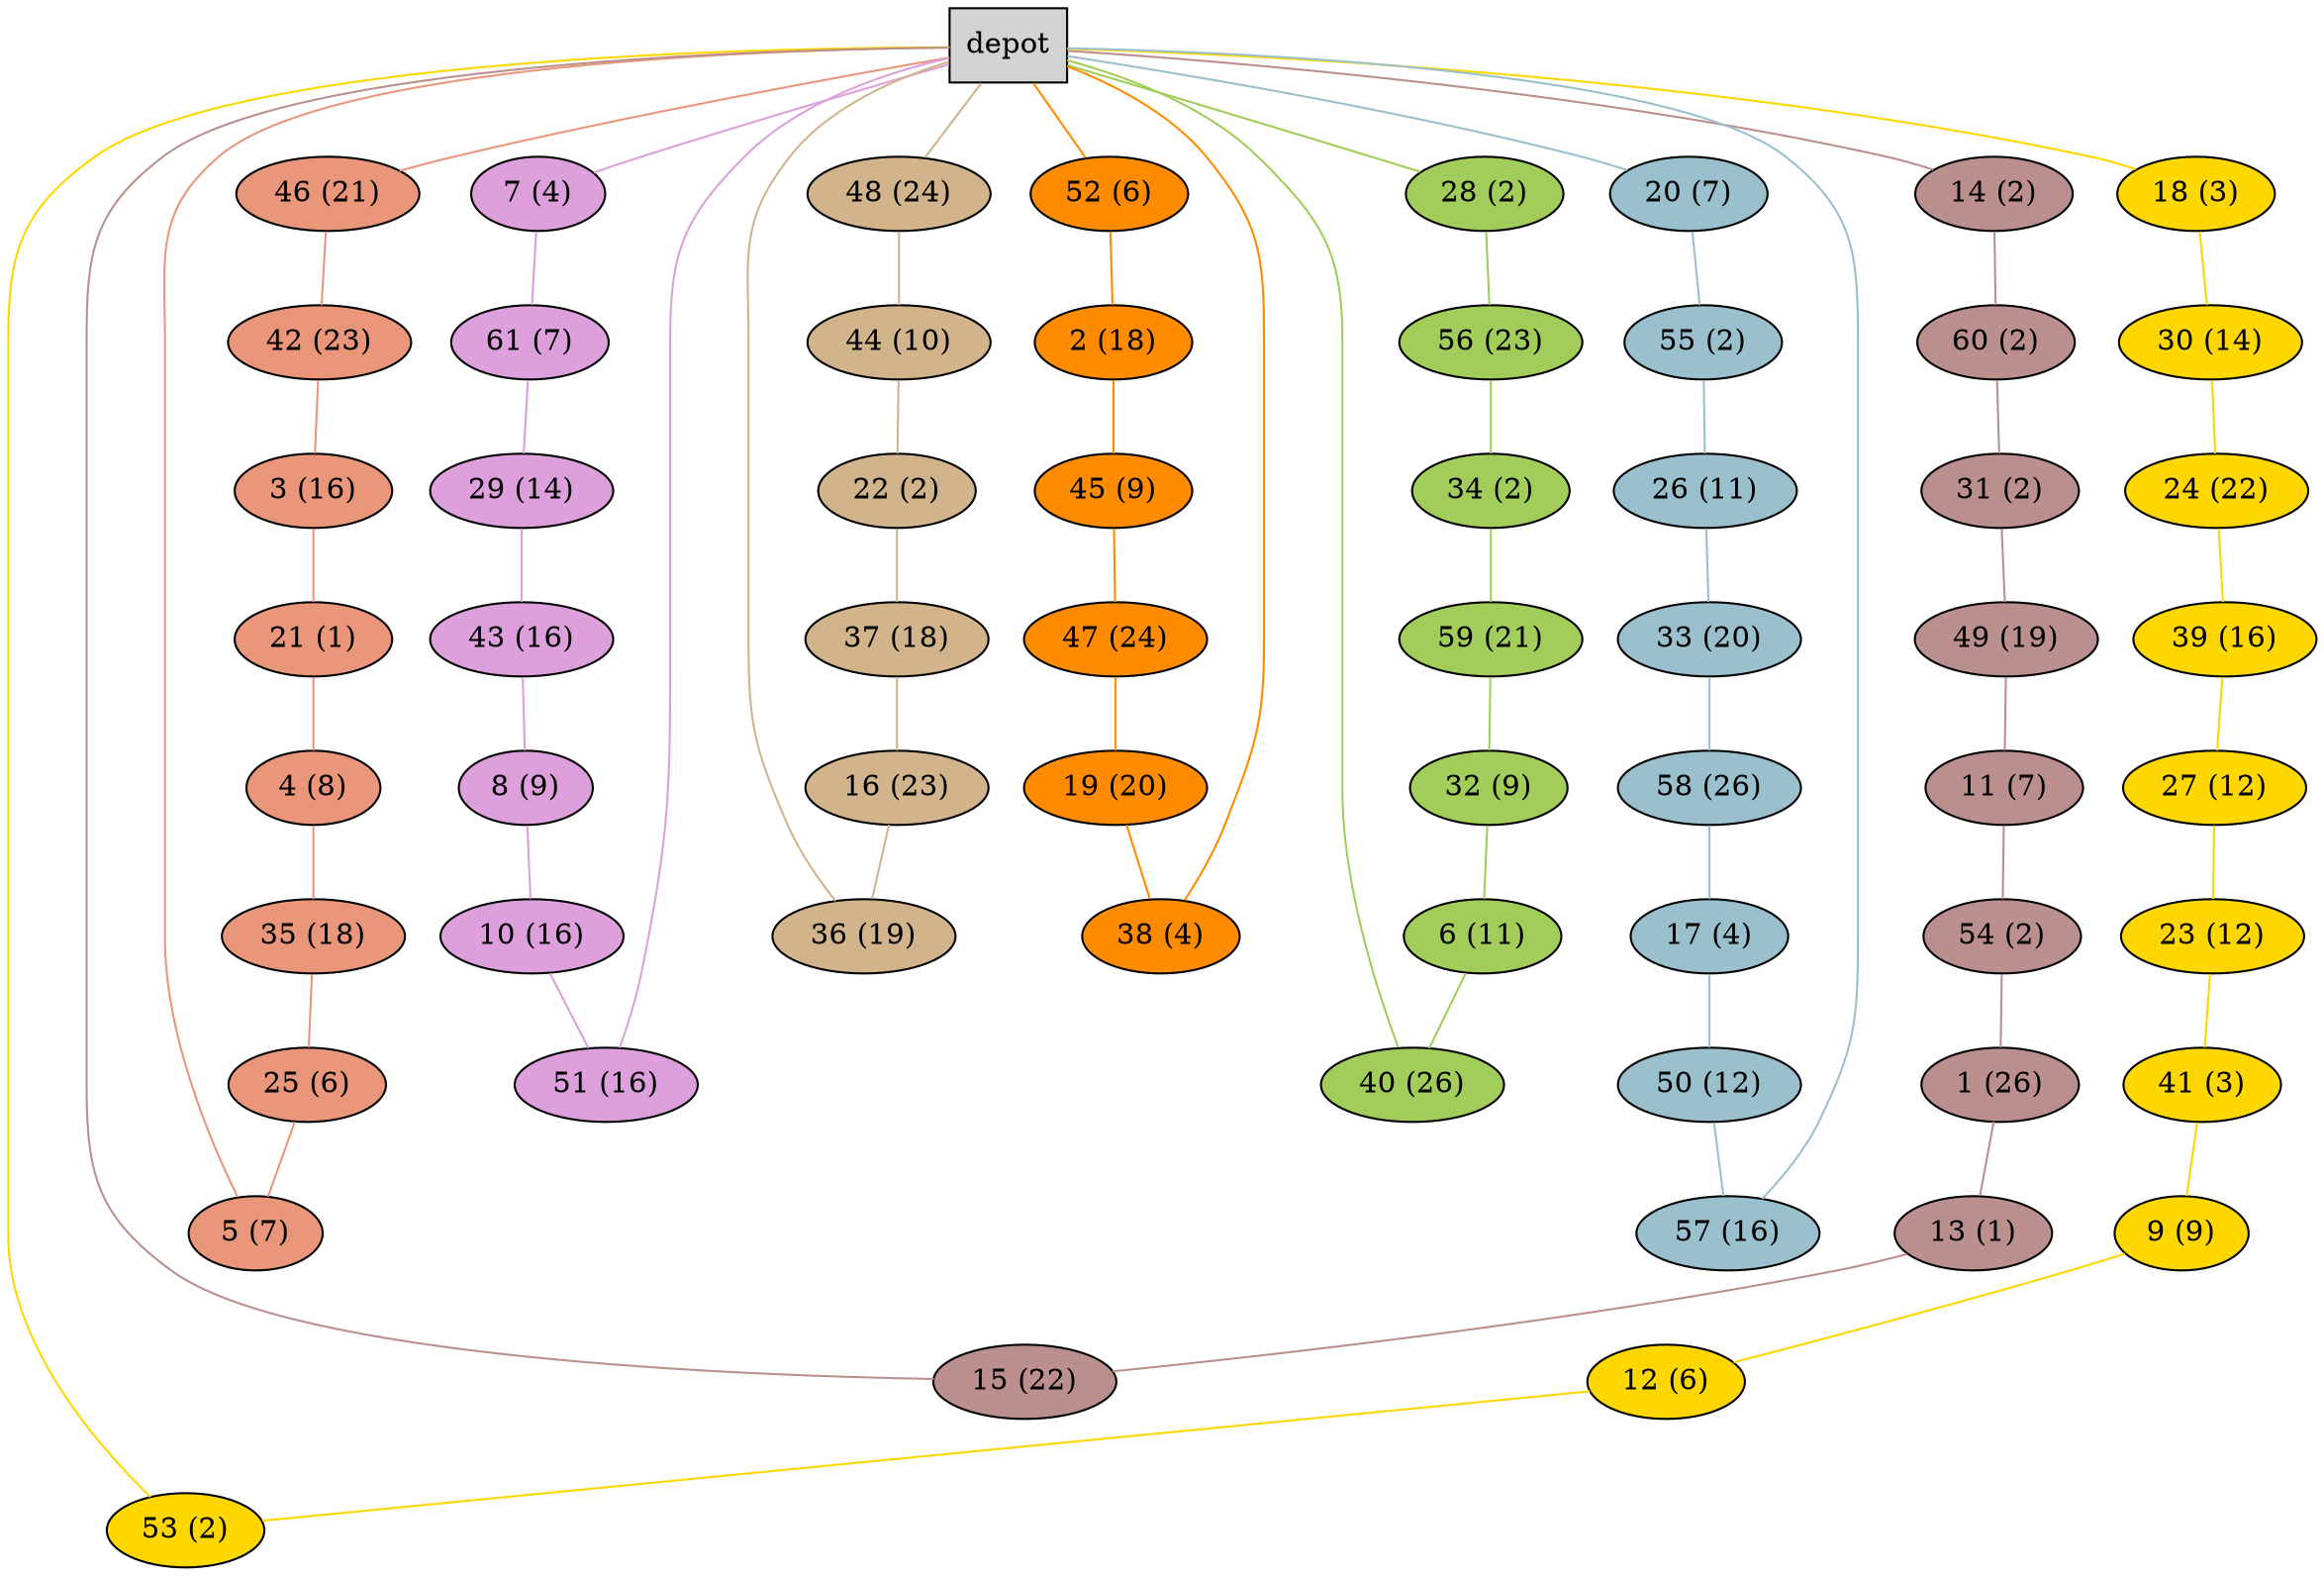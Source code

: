 graph G {
  0[shape = box, label = "depot", style = filled ];
  46[shape = ellipse, label = "46 (21)", style = filled , fillcolor = darksalmon ];
  "0"--"46"[color = darksalmon];
  42[shape = ellipse, label = "42 (23)", style = filled , fillcolor = darksalmon ];
  "46"--"42"[color = darksalmon];
  3[shape = ellipse, label = "3 (16)", style = filled , fillcolor = darksalmon ];
  "42"--"3"[color = darksalmon];
  21[shape = ellipse, label = "21 (1)", style = filled , fillcolor = darksalmon ];
  "3"--"21"[color = darksalmon];
  4[shape = ellipse, label = "4 (8)", style = filled , fillcolor = darksalmon ];
  "21"--"4"[color = darksalmon];
  35[shape = ellipse, label = "35 (18)", style = filled , fillcolor = darksalmon ];
  "4"--"35"[color = darksalmon];
  25[shape = ellipse, label = "25 (6)", style = filled , fillcolor = darksalmon ];
  "35"--"25"[color = darksalmon];
  5[shape = ellipse, label = "5 (7)", style = filled , fillcolor = darksalmon ];
  "25"--"5"[color = darksalmon];
  "5"--"0"[color = darksalmon];
  18[shape = ellipse, label = "18 (3)", style = filled , fillcolor = gold ];
  "0"--"18"[color = gold];
  30[shape = ellipse, label = "30 (14)", style = filled , fillcolor = gold ];
  "18"--"30"[color = gold];
  24[shape = ellipse, label = "24 (22)", style = filled , fillcolor = gold ];
  "30"--"24"[color = gold];
  39[shape = ellipse, label = "39 (16)", style = filled , fillcolor = gold ];
  "24"--"39"[color = gold];
  27[shape = ellipse, label = "27 (12)", style = filled , fillcolor = gold ];
  "39"--"27"[color = gold];
  23[shape = ellipse, label = "23 (12)", style = filled , fillcolor = gold ];
  "27"--"23"[color = gold];
  41[shape = ellipse, label = "41 (3)", style = filled , fillcolor = gold ];
  "23"--"41"[color = gold];
  9[shape = ellipse, label = "9 (9)", style = filled , fillcolor = gold ];
  "41"--"9"[color = gold];
  12[shape = ellipse, label = "12 (6)", style = filled , fillcolor = gold ];
  "9"--"12"[color = gold];
  53[shape = ellipse, label = "53 (2)", style = filled , fillcolor = gold ];
  "12"--"53"[color = gold];
  "53"--"0"[color = gold];
  7[shape = ellipse, label = "7 (4)", style = filled , fillcolor = plum ];
  "0"--"7"[color = plum];
  61[shape = ellipse, label = "61 (7)", style = filled , fillcolor = plum ];
  "7"--"61"[color = plum];
  29[shape = ellipse, label = "29 (14)", style = filled , fillcolor = plum ];
  "61"--"29"[color = plum];
  43[shape = ellipse, label = "43 (16)", style = filled , fillcolor = plum ];
  "29"--"43"[color = plum];
  8[shape = ellipse, label = "8 (9)", style = filled , fillcolor = plum ];
  "43"--"8"[color = plum];
  10[shape = ellipse, label = "10 (16)", style = filled , fillcolor = plum ];
  "8"--"10"[color = plum];
  51[shape = ellipse, label = "51 (16)", style = filled , fillcolor = plum ];
  "10"--"51"[color = plum];
  "51"--"0"[color = plum];
  48[shape = ellipse, label = "48 (24)", style = filled , fillcolor = tan ];
  "0"--"48"[color = tan];
  44[shape = ellipse, label = "44 (10)", style = filled , fillcolor = tan ];
  "48"--"44"[color = tan];
  22[shape = ellipse, label = "22 (2)", style = filled , fillcolor = tan ];
  "44"--"22"[color = tan];
  37[shape = ellipse, label = "37 (18)", style = filled , fillcolor = tan ];
  "22"--"37"[color = tan];
  16[shape = ellipse, label = "16 (23)", style = filled , fillcolor = tan ];
  "37"--"16"[color = tan];
  36[shape = ellipse, label = "36 (19)", style = filled , fillcolor = tan ];
  "16"--"36"[color = tan];
  "36"--"0"[color = tan];
  52[shape = ellipse, label = "52 (6)", style = filled , fillcolor = darkorange ];
  "0"--"52"[color = darkorange];
  2[shape = ellipse, label = "2 (18)", style = filled , fillcolor = darkorange ];
  "52"--"2"[color = darkorange];
  45[shape = ellipse, label = "45 (9)", style = filled , fillcolor = darkorange ];
  "2"--"45"[color = darkorange];
  47[shape = ellipse, label = "47 (24)", style = filled , fillcolor = darkorange ];
  "45"--"47"[color = darkorange];
  19[shape = ellipse, label = "19 (20)", style = filled , fillcolor = darkorange ];
  "47"--"19"[color = darkorange];
  38[shape = ellipse, label = "38 (4)", style = filled , fillcolor = darkorange ];
  "19"--"38"[color = darkorange];
  "38"--"0"[color = darkorange];
  14[shape = ellipse, label = "14 (2)", style = filled , fillcolor = rosybrown ];
  "0"--"14"[color = rosybrown];
  60[shape = ellipse, label = "60 (2)", style = filled , fillcolor = rosybrown ];
  "14"--"60"[color = rosybrown];
  31[shape = ellipse, label = "31 (2)", style = filled , fillcolor = rosybrown ];
  "60"--"31"[color = rosybrown];
  49[shape = ellipse, label = "49 (19)", style = filled , fillcolor = rosybrown ];
  "31"--"49"[color = rosybrown];
  11[shape = ellipse, label = "11 (7)", style = filled , fillcolor = rosybrown ];
  "49"--"11"[color = rosybrown];
  54[shape = ellipse, label = "54 (2)", style = filled , fillcolor = rosybrown ];
  "11"--"54"[color = rosybrown];
  1[shape = ellipse, label = "1 (26)", style = filled , fillcolor = rosybrown ];
  "54"--"1"[color = rosybrown];
  13[shape = ellipse, label = "13 (1)", style = filled , fillcolor = rosybrown ];
  "1"--"13"[color = rosybrown];
  15[shape = ellipse, label = "15 (22)", style = filled , fillcolor = rosybrown ];
  "13"--"15"[color = rosybrown];
  "15"--"0"[color = rosybrown];
  28[shape = ellipse, label = "28 (2)", style = filled , fillcolor = darkolivegreen3 ];
  "0"--"28"[color = darkolivegreen3];
  56[shape = ellipse, label = "56 (23)", style = filled , fillcolor = darkolivegreen3 ];
  "28"--"56"[color = darkolivegreen3];
  34[shape = ellipse, label = "34 (2)", style = filled , fillcolor = darkolivegreen3 ];
  "56"--"34"[color = darkolivegreen3];
  59[shape = ellipse, label = "59 (21)", style = filled , fillcolor = darkolivegreen3 ];
  "34"--"59"[color = darkolivegreen3];
  32[shape = ellipse, label = "32 (9)", style = filled , fillcolor = darkolivegreen3 ];
  "59"--"32"[color = darkolivegreen3];
  6[shape = ellipse, label = "6 (11)", style = filled , fillcolor = darkolivegreen3 ];
  "32"--"6"[color = darkolivegreen3];
  40[shape = ellipse, label = "40 (26)", style = filled , fillcolor = darkolivegreen3 ];
  "6"--"40"[color = darkolivegreen3];
  "40"--"0"[color = darkolivegreen3];
  20[shape = ellipse, label = "20 (7)", style = filled , fillcolor = lightblue3 ];
  "0"--"20"[color = lightblue3];
  55[shape = ellipse, label = "55 (2)", style = filled , fillcolor = lightblue3 ];
  "20"--"55"[color = lightblue3];
  26[shape = ellipse, label = "26 (11)", style = filled , fillcolor = lightblue3 ];
  "55"--"26"[color = lightblue3];
  33[shape = ellipse, label = "33 (20)", style = filled , fillcolor = lightblue3 ];
  "26"--"33"[color = lightblue3];
  58[shape = ellipse, label = "58 (26)", style = filled , fillcolor = lightblue3 ];
  "33"--"58"[color = lightblue3];
  17[shape = ellipse, label = "17 (4)", style = filled , fillcolor = lightblue3 ];
  "58"--"17"[color = lightblue3];
  50[shape = ellipse, label = "50 (12)", style = filled , fillcolor = lightblue3 ];
  "17"--"50"[color = lightblue3];
  57[shape = ellipse, label = "57 (16)", style = filled , fillcolor = lightblue3 ];
  "50"--"57"[color = lightblue3];
  "57"--"0"[color = lightblue3];
}
